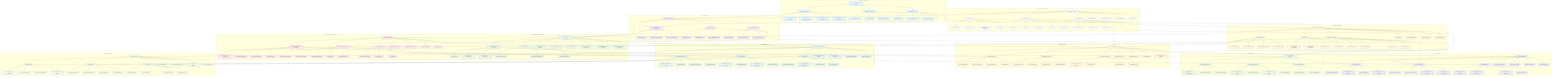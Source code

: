 graph TD
    %% ===========================================
    %% FOUNDATIONAL CONCEPTS
    %% ===========================================
    subgraph "Foundational Knowledge"
        A[Memory-Augmented AI Agents] --> B[Cognitive Memory Types]
        A --> C[Persistent Agent Memory]
        A --> D[Vector-Based Storage]
        
        B --> B1[Semantic Memory - Facts & Concepts]
        B --> B2[Episodic Memory - Experiences & Events]
        B --> B3[Procedural Memory - Skills & Behaviors]
        B --> B4[Working Memory - Active Processing]
        
        C --> C1[Cross-Session Persistence]
        C --> C2[Context Continuity]
        C --> C3[Knowledge Accumulation]
        
        D --> D1[Embedding Vectors]
        D --> D2[Semantic Similarity Search]
        D --> D3[MongoDB Vector Storage]
    end

    %% ===========================================
    %% CORE ARCHITECTURE
    %% ===========================================
    subgraph "Core Architecture"
        E[MemAgent System] --> F[Memory Provider Architecture]
        E --> G[Application Modes]
        E --> H[Tool Integration System]
        
        F --> F1[MongoDB Provider]
        F --> F2[Custom Provider Interface]
        F --> F3[Memory Type Management]
        
        G --> G1[ASSISTANT Mode]
        G --> G2[WORKFLOW Mode] 
        G --> G3[DEEP_RESEARCH Mode]
        
        H --> H1[Function Registration]
        H --> H2[Semantic Tool Discovery]
        H --> H3[Automated Tool Execution]
    end

    %% ===========================================
    %% MEMORY IMPLEMENTATIONS
    %% ===========================================
    subgraph "Memory System Implementation"
        I[Long-Term Memory Systems] --> J[Short-Term Memory Systems]
        I --> K[Coordination Memory]
        
        I --> I1[Knowledge Base - Semantic]
        I --> I2[Persona System - Semantic]
        I --> I3[Toolbox - Procedural]
        I --> I4[Workflow Memory - Procedural]
        I --> I5[Conversation Memory - Episodic]
        I --> I6[Summary Components - Episodic]
        
        J --> J1[Semantic Cache]
        J --> J2[Context Window Management]
        J --> J3[Working Memory Integration]
        
        K --> K1[Shared Memory Sessions]
        K --> K2[Multi-Agent Communication]
        K --> K3[Blackboard Architecture]
    end

    %% ===========================================
    %% MULTI-AGENT COORDINATION
    %% ===========================================
    subgraph "Multi-Agent Systems"
        L[Agent Coordination Patterns] --> M[Communication Protocols]
        L --> N[Hierarchical Organization]
        L --> O[Specialization Patterns]
        
        M --> M1[Message-Based Communication]
        M --> M2[Shared Memory Channels]
        M --> M3[Event-Driven Coordination]
        
        N --> N1[Orchestrator-Delegate Pattern]
        N --> N2[Peer-to-Peer Collaboration]
        N --> N3[Hierarchical Decision Making]
        
        O --> O1[Domain Specialization]
        O --> O2[Function Specialization]
        O --> O3[Role-Based Coordination]
    end

    %% ===========================================
    %% TECHNICAL FOUNDATIONS
    %% ===========================================
    subgraph "Technical Infrastructure"
        P[Database Technologies] --> Q[Embedding Systems]
        P --> R[LLM Integration]
        P --> S[Performance Optimization]
        
        P --> P1[MongoDB Atlas]
        P --> P2[Vector Search Indexes]
        P --> P3[Document Collections]
        P --> P4[Aggregation Pipelines]
        
        Q --> Q1[OpenAI Embeddings]
        Q --> Q2[Voyage AI Embeddings]
        Q --> Q3[Multi-Modal Embeddings]
        Q --> Q4[Contextual Embeddings]
        
        R --> R1[Function Calling Capabilities]
        R --> R2[Context Window Management]
        R --> R3[Token Optimization]
        R --> R4[Prompt Engineering]
        
        S --> S1[Caching Strategies]
        S --> S2[Memory Compression]
        S --> S3[Query Optimization]
        S --> S4[Scalability Patterns]
    end

    %% ===========================================
    %% ADVANCED CAPABILITIES
    %% ===========================================
    subgraph "Advanced Features"
        T[RAG Enhancement] --> U[Context Optimization]
        T --> V[Multi-Modal Processing]
        T --> W[Knowledge Integration]
        
        T --> T1[Hybrid Search Systems]
        T --> T2[Multi-Hop Reasoning]
        T --> T3[Source Attribution]
        T --> T4[Knowledge Graph Integration]
        
        U --> U1[Attention Mechanisms]
        U --> U2[Memory Consolidation]
        U --> U3[Context Compression]
        U --> U4[Selective Retrieval]
        
        V --> V1[Text-Image Processing]
        V --> V2[Code Understanding]
        V --> V3[Cross-Modal Search]
        V --> V4[Unified Representations]
        
        W --> W1[Cross-Domain Knowledge Transfer]
        W --> W2[Ontology Integration]
        W --> W3[Semantic Reasoning]
        W --> W4[Knowledge Evolution]
    end

    %% ===========================================
    %% IMPLEMENTATION PATTERNS
    %% ===========================================
    subgraph "Design Patterns & Best Practices"
        X[Agent Design Patterns] --> Y[Memory Management Patterns]
        X --> Z[Tool Development Patterns]
        X --> AA[Coordination Patterns]
        
        X --> X1[Single-Purpose Specialists]
        X --> X2[Multi-Capability Generalists]
        X --> X3[Adaptive Specialists]
        X --> X4[Learning Agents]
        
        Y --> Y1[Memory Lifecycle Management]
        Y --> Y2[Namespace Organization]
        Y --> Y3[Memory Summarization]
        Y --> Y4[Context Optimization]
        
        Z --> Z1[Semantic Tool Registration]
        Z --> Z2[Tool Composition Patterns]
        Z --> Z3[Error Handling Strategies]
        Z --> Z4[Tool Versioning]
        
        AA --> AA1[Delegation Hierarchies]
        AA --> AA2[Consensus Mechanisms]
        AA --> AA3[Load Distribution]
        AA --> AA4[Fault Tolerance]
    end

    %% ===========================================
    %% APPLICATION DOMAINS
    %% ===========================================
    subgraph "Application Domains"
        BB[Enterprise Applications] --> CC[Research & Development]
        BB --> DD[Customer Service]
        BB --> EE[Content & Media]
        
        BB --> BB1[Knowledge Management Systems]
        BB --> BB2[Business Process Automation]
        BB --> BB3[Decision Support Systems]
        BB --> BB4[Enterprise Integration]
        
        CC --> CC1[Multi-Agent Research Teams]
        CC --> CC2[Literature Analysis]
        CC --> CC3[Data Analysis Coordination]
        CC --> CC4[Scientific Collaboration]
        
        DD --> DD1[Persistent Customer Context]
        DD --> DD2[Escalation Management]
        DD --> DD3[Knowledge Base Integration]
        DD --> DD4[Multi-Channel Support]
        
        EE --> EE1[Content Creation Workflows]
        EE --> EE2[Brand Consistency Management]
        EE --> EE3[Creative Collaboration]
        EE --> EE4[Content Optimization]
    end

    %% ===========================================
    %% EVALUATION & MONITORING
    %% ===========================================
    subgraph "System Evaluation"
        FF[Performance Metrics] --> GG[Quality Assessment]
        FF --> HH[Cost Optimization]
        FF --> II[User Experience]
        
        FF --> FF1[Response Time Metrics]
        FF --> FF2[Memory Retrieval Accuracy]
        FF --> FF3[Agent Coordination Efficiency]
        FF --> FF4[System Throughput]
        
        GG --> GG1[Memory Quality Assessment]
        GG --> GG2[Tool Selection Accuracy]
        GG --> GG3[Agent Response Relevance]
        GG --> GG4[Multi-Agent Coordination Quality]
        
        HH --> HH1[Token Usage Optimization]
        HH --> HH2[Storage Cost Management]
        HH --> HH3[API Cost Optimization]
        HH --> HH4[Resource Utilization]
        
        II --> II1[Conversation Continuity]
        II --> II2[Context Awareness]
        II --> II3[Response Consistency]
        II --> II4[Learning Progression]
    end

    %% ===========================================
    %% PREREQUISITE KNOWLEDGE
    %% ===========================================
    subgraph "Required Knowledge & Skills"
        JJ[Programming Foundations] --> KK[AI/ML Concepts]
        JJ --> LL[Database Systems]
        JJ --> MM[System Architecture]
        
        JJ --> JJ1[Python Programming]
        JJ --> JJ2[Object-Oriented Design]
        JJ --> JJ3[Async Programming]
        JJ --> JJ4[API Integration]
        
        KK --> KK1[Large Language Models]
        KK --> KK2[Embedding Systems]
        KK --> KK3[Retrieval-Augmented Generation]
        KK --> KK4[Prompt Engineering]
        
        LL --> LL1[NoSQL Databases]
        LL --> LL2[Vector Databases]
        LL --> LL3[MongoDB Operations]
        LL --> LL4[Data Modeling]
        
        MM --> MM1[Distributed Systems]
        MM --> MM2[Microservices Architecture]
        MM --> MM3[Multi-Agent Systems]
        MM --> MM4[Cloud Infrastructure]
    end

    %% ===========================================
    %% FUTURE DIRECTIONS
    %% ===========================================
    subgraph "Future Evolution"
        NN[Emerging Capabilities] --> OO[Research Directions]
        NN --> PP[Technology Integration]
        NN --> QQ[Scalability Advances]
        
        NN --> NN1[Meta-Cognitive Awareness]
        NN --> NN2[Self-Improving Systems]
        NN --> NN3[Adaptive Specialization]
        NN --> NN4[Emergent Intelligence]
        
        OO --> OO1[Neuro-Symbolic Integration]
        OO --> OO2[Temporal Reasoning Systems]
        OO --> OO3[Collective Intelligence]
        OO --> OO4[Cognitive Architecture Evolution]
        
        PP --> PP1[Brain-Inspired Computing]
        PP --> PP2[Quantum-Enhanced Search]
        PP --> PP3[Federated Learning Integration]
        PP --> PP4[Edge Computing Deployment]
        
        QQ --> QQ1[Massive Multi-Agent Systems]
        QQ --> QQ2[Cross-Organizational Coordination]
        QQ --> QQ3[Global Knowledge Networks]
        QQ --> QQ4[Society-Scale AI Systems]
    end

    %% ===========================================
    %% RELATIONSHIPS BETWEEN MAJOR SECTIONS
    %% ===========================================
    
    %% Foundational to Core
    B --> E
    C --> F
    D --> P
    
    %% Core to Implementation
    E --> I
    F --> I
    G --> L
    H --> Z
    
    %% Implementation to Advanced
    I --> T
    J --> U
    K --> L
    
    %% Technical to Patterns
    P --> X
    Q --> T
    R --> U
    S --> Y
    
    %% Patterns to Applications
    X --> BB
    Y --> CC
    Z --> DD
    AA --> EE
    
    %% Applications to Evaluation
    BB --> FF
    CC --> GG
    DD --> HH
    EE --> II
    
    %% Prerequisites to Everything
    JJ --> E
    KK --> T
    LL --> P
    MM --> L
    
    %% Current to Future
    T --> NN
    L --> OO
    S --> PP
    BB --> QQ

    %% Styling for better visualization
    classDef foundational fill:#e1f5fe
    classDef core fill:#f3e5f5
    classDef implementation fill:#e8f5e8
    classDef advanced fill:#fff3e0
    classDef patterns fill:#fce4ec
    classDef applications fill:#e0f2f1
    classDef evaluation fill:#f1f8e9
    classDef prerequisites fill:#fafafa
    classDef future fill:#e8eaf6
    
    class A,B,C,D,B1,B2,B3,B4,C1,C2,C3,D1,D2,D3 foundational
    class E,F,G,H,F1,F2,F3,G1,G2,G3,H1,H2,H3 core
    class I,J,K,I1,I2,I3,I4,I5,I6,J1,J2,J3,K1,K2,K3,L,M,N,O,M1,M2,M3,N1,N2,N3,O1,O2,O3 implementation
    class P,Q,R,S,P1,P2,P3,P4,Q1,Q2,Q3,Q4,R1,R2,R3,R4,S1,S2,S3,S4,T,U,V,W,T1,T2,T3,T4,U1,U2,U3,U4,V1,V2,V3,V4,W1,W2,W3,W4 advanced
    class X,Y,Z,AA,X1,X2,X3,X4,Y1,Y2,Y3,Y4,Z1,Z2,Z3,Z4,AA1,AA2,AA3,AA4 patterns
    class BB,CC,DD,EE,BB1,BB2,BB3,BB4,CC1,CC2,CC3,CC4,DD1,DD2,DD3,DD4,EE1,EE2,EE3,EE4 applications
    class FF,GG,HH,II,FF1,FF2,FF3,FF4,GG1,GG2,GG3,GG4,HH1,HH2,HH3,HH4,II1,II2,II3,II4 evaluation
    class JJ,KK,LL,MM,JJ1,JJ2,JJ3,JJ4,KK1,KK2,KK3,KK4,LL1,LL2,LL3,LL4,MM1,MM2,MM3,MM4 prerequisites
    class NN,OO,PP,QQ,NN1,NN2,NN3,NN4,OO1,OO2,OO3,OO4,PP1,PP2,PP3,PP4,QQ1,QQ2,QQ3,QQ4 future
